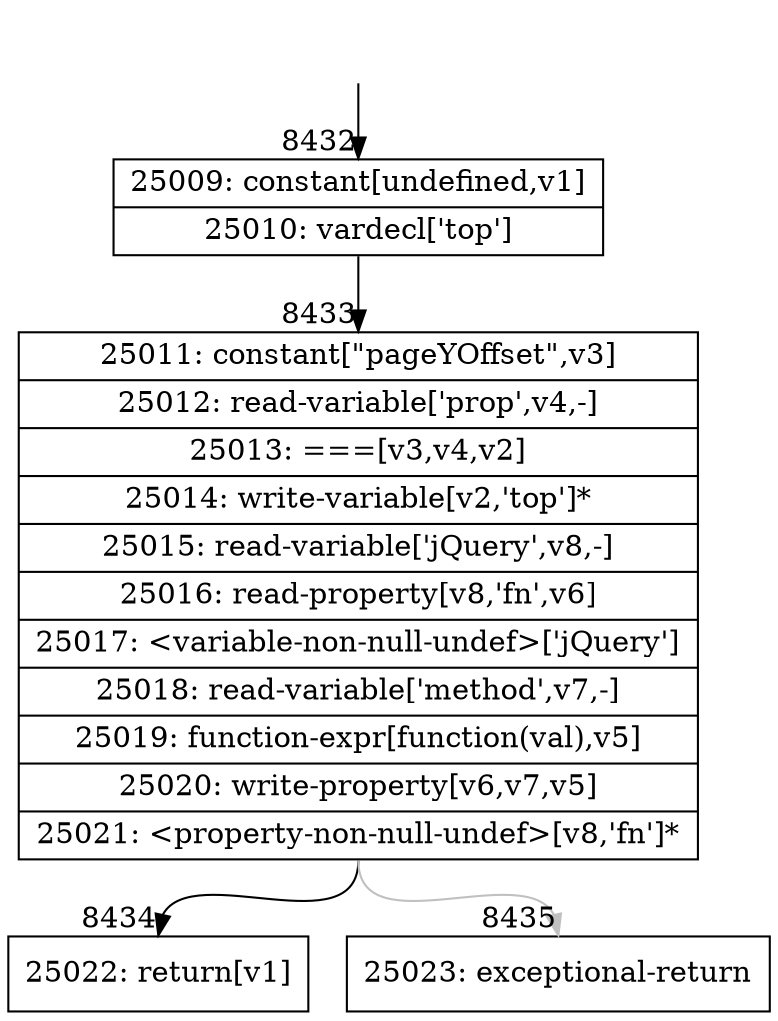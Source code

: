 digraph {
rankdir="TD"
BB_entry541[shape=none,label=""];
BB_entry541 -> BB8432 [tailport=s, headport=n, headlabel="    8432"]
BB8432 [shape=record label="{25009: constant[undefined,v1]|25010: vardecl['top']}" ] 
BB8432 -> BB8433 [tailport=s, headport=n, headlabel="      8433"]
BB8433 [shape=record label="{25011: constant[\"pageYOffset\",v3]|25012: read-variable['prop',v4,-]|25013: ===[v3,v4,v2]|25014: write-variable[v2,'top']*|25015: read-variable['jQuery',v8,-]|25016: read-property[v8,'fn',v6]|25017: \<variable-non-null-undef\>['jQuery']|25018: read-variable['method',v7,-]|25019: function-expr[function(val),v5]|25020: write-property[v6,v7,v5]|25021: \<property-non-null-undef\>[v8,'fn']*}" ] 
BB8433 -> BB8434 [tailport=s, headport=n, headlabel="      8434"]
BB8433 -> BB8435 [tailport=s, headport=n, color=gray, headlabel="      8435"]
BB8434 [shape=record label="{25022: return[v1]}" ] 
BB8435 [shape=record label="{25023: exceptional-return}" ] 
}
